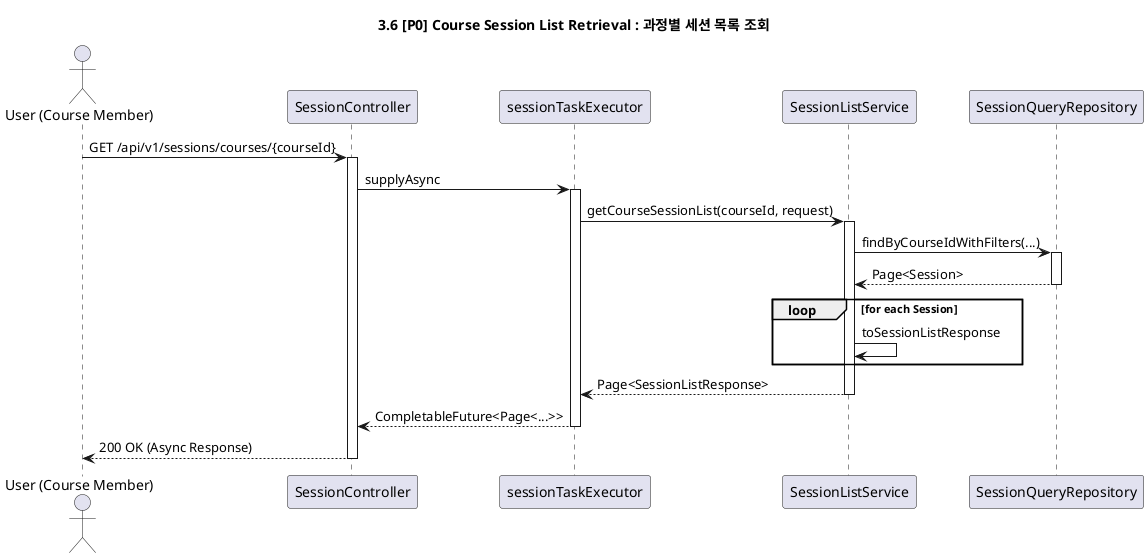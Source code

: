 @startuml

title 3.6 [P0] Course Session List Retrieval : 과정별 세션 목록 조회

actor "User (Course Member)" as User
participant "SessionController" as Controller
participant "sessionTaskExecutor" as Executor
participant "SessionListService" as AppService
participant "SessionQueryRepository" as Repository

User -> Controller: GET /api/v1/sessions/courses/{courseId}
activate Controller

Controller -> Executor: supplyAsync
activate Executor

Executor -> AppService: getCourseSessionList(courseId, request)
activate AppService

AppService -> Repository: findByCourseIdWithFilters(...)
activate Repository
Repository --> AppService: Page<Session>
deactivate Repository

loop for each Session
    AppService -> AppService: toSessionListResponse
end

AppService --> Executor: Page<SessionListResponse>
deactivate AppService

Executor --> Controller: CompletableFuture<Page<...>>
deactivate Executor

Controller --> User: 200 OK (Async Response)
deactivate Controller

@enduml
